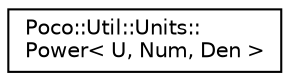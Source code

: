 digraph "Graphical Class Hierarchy"
{
 // LATEX_PDF_SIZE
  edge [fontname="Helvetica",fontsize="10",labelfontname="Helvetica",labelfontsize="10"];
  node [fontname="Helvetica",fontsize="10",shape=record];
  rankdir="LR";
  Node0 [label="Poco::Util::Units::\lPower\< U, Num, Den \>",height=0.2,width=0.4,color="black", fillcolor="white", style="filled",URL="$structPoco_1_1Util_1_1Units_1_1Power.html",tooltip="Constructs a Unit equivalent to U+Num/Den."];
}
